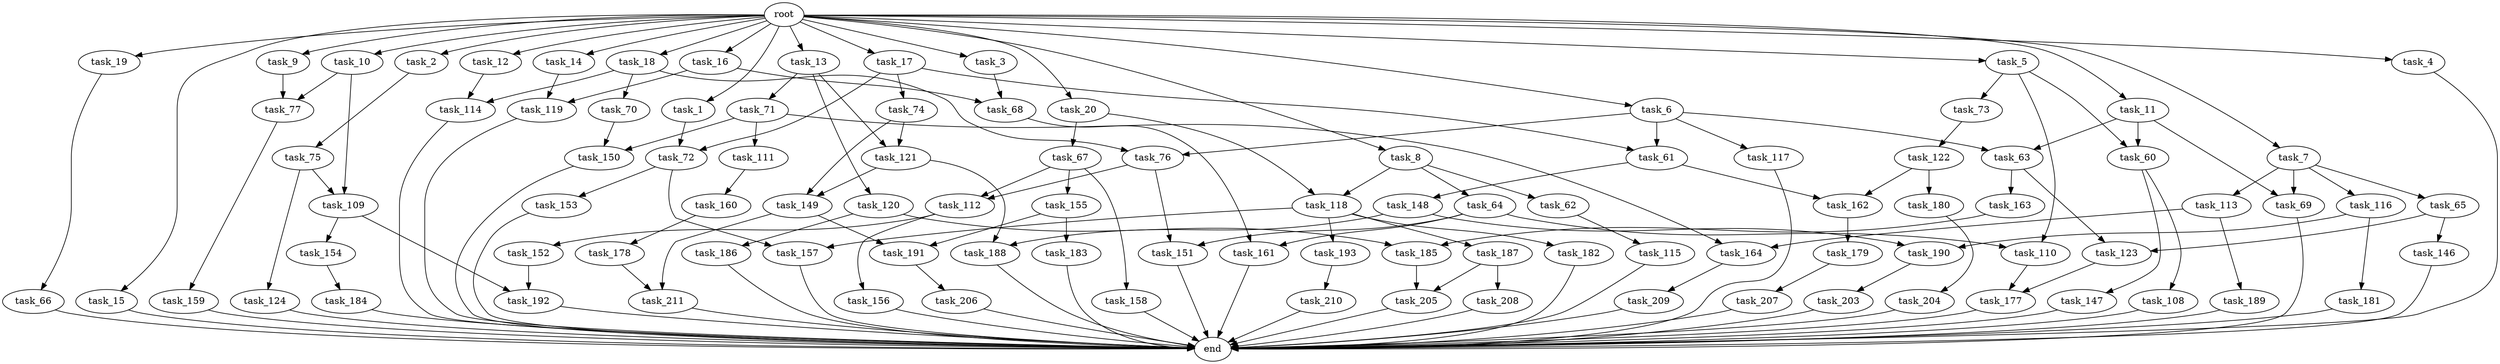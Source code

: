 digraph G {
  task_19 [size="10.240000"];
  task_177 [size="5841155522.560000"];
  task_156 [size="773094113.280000"];
  task_108 [size="5497558138.880000"];
  task_191 [size="2147483648.000000"];
  task_207 [size="343597383.680000"];
  task_15 [size="10.240000"];
  task_3 [size="10.240000"];
  task_185 [size="5239860101.120000"];
  task_18 [size="10.240000"];
  task_154 [size="5497558138.880000"];
  task_73 [size="1374389534.720000"];
  task_209 [size="8589934592.000000"];
  task_210 [size="5497558138.880000"];
  task_179 [size="1374389534.720000"];
  task_16 [size="10.240000"];
  task_110 [size="3521873182.720000"];
  task_68 [size="10050223472.639999"];
  task_61 [size="3435973836.800000"];
  task_74 [size="343597383.680000"];
  task_158 [size="343597383.680000"];
  task_1 [size="10.240000"];
  task_114 [size="9964324126.719999"];
  task_160 [size="3092376453.120000"];
  task_11 [size="10.240000"];
  task_62 [size="3092376453.120000"];
  task_2 [size="10.240000"];
  task_10 [size="10.240000"];
  task_66 [size="1374389534.720000"];
  task_187 [size="5497558138.880000"];
  task_64 [size="3092376453.120000"];
  task_109 [size="7730941132.800000"];
  task_211 [size="2147483648.000000"];
  task_122 [size="343597383.680000"];
  task_184 [size="8589934592.000000"];
  task_151 [size="9105330667.520000"];
  task_178 [size="5497558138.880000"];
  task_72 [size="4552665333.760000"];
  task_17 [size="10.240000"];
  task_147 [size="5497558138.880000"];
  task_155 [size="343597383.680000"];
  task_67 [size="6957847019.520000"];
  task_150 [size="9105330667.520000"];
  task_203 [size="1374389534.720000"];
  task_157 [size="14087492730.880001"];
  task_12 [size="10.240000"];
  task_77 [size="1116691496.960000"];
  task_146 [size="5497558138.880000"];
  task_159 [size="4209067950.080000"];
  task_70 [size="8589934592.000000"];
  task_149 [size="10050223472.639999"];
  end [size="0.000000"];
  task_9 [size="10.240000"];
  task_190 [size="2920577761.280000"];
  task_148 [size="5497558138.880000"];
  task_186 [size="3092376453.120000"];
  task_183 [size="773094113.280000"];
  task_163 [size="8589934592.000000"];
  task_192 [size="6871947673.600000"];
  task_69 [size="6356551598.080000"];
  task_118 [size="10050223472.639999"];
  task_65 [size="4209067950.080000"];
  task_116 [size="4209067950.080000"];
  task_20 [size="10.240000"];
  task_206 [size="3092376453.120000"];
  task_13 [size="10.240000"];
  task_193 [size="5497558138.880000"];
  task_121 [size="10050223472.639999"];
  task_152 [size="773094113.280000"];
  task_123 [size="14087492730.880001"];
  task_182 [size="5497558138.880000"];
  task_180 [size="773094113.280000"];
  task_5 [size="10.240000"];
  task_189 [size="5497558138.880000"];
  task_76 [size="11682311045.120001"];
  task_115 [size="3092376453.120000"];
  task_8 [size="10.240000"];
  task_188 [size="9105330667.520000"];
  task_14 [size="10.240000"];
  task_4 [size="10.240000"];
  task_119 [size="3865470566.400000"];
  task_161 [size="2920577761.280000"];
  task_113 [size="4209067950.080000"];
  task_164 [size="12455405158.400000"];
  task_112 [size="7301444403.200000"];
  task_153 [size="8589934592.000000"];
  root [size="0.000000"];
  task_120 [size="6957847019.520000"];
  task_181 [size="773094113.280000"];
  task_60 [size="3521873182.720000"];
  task_6 [size="10.240000"];
  task_208 [size="5497558138.880000"];
  task_124 [size="6957847019.520000"];
  task_117 [size="3092376453.120000"];
  task_162 [size="6270652252.160000"];
  task_205 [size="7645041786.880000"];
  task_111 [size="6957847019.520000"];
  task_204 [size="3092376453.120000"];
  task_63 [size="5239860101.120000"];
  task_7 [size="10.240000"];
  task_71 [size="6957847019.520000"];
  task_75 [size="343597383.680000"];

  task_19 -> task_66 [size="134217728.000000"];
  task_177 -> end [size="1.000000"];
  task_156 -> end [size="1.000000"];
  task_108 -> end [size="1.000000"];
  task_191 -> task_206 [size="301989888.000000"];
  task_207 -> end [size="1.000000"];
  task_15 -> end [size="1.000000"];
  task_3 -> task_68 [size="679477248.000000"];
  task_185 -> task_205 [size="209715200.000000"];
  task_18 -> task_70 [size="838860800.000000"];
  task_18 -> task_76 [size="838860800.000000"];
  task_18 -> task_114 [size="838860800.000000"];
  task_154 -> task_184 [size="838860800.000000"];
  task_73 -> task_122 [size="33554432.000000"];
  task_209 -> end [size="1.000000"];
  task_210 -> end [size="1.000000"];
  task_179 -> task_207 [size="33554432.000000"];
  task_16 -> task_119 [size="301989888.000000"];
  task_16 -> task_68 [size="301989888.000000"];
  task_110 -> task_177 [size="33554432.000000"];
  task_68 -> task_161 [size="75497472.000000"];
  task_61 -> task_162 [size="536870912.000000"];
  task_61 -> task_148 [size="536870912.000000"];
  task_74 -> task_121 [size="301989888.000000"];
  task_74 -> task_149 [size="301989888.000000"];
  task_158 -> end [size="1.000000"];
  task_1 -> task_72 [size="411041792.000000"];
  task_114 -> end [size="1.000000"];
  task_160 -> task_178 [size="536870912.000000"];
  task_11 -> task_69 [size="209715200.000000"];
  task_11 -> task_63 [size="209715200.000000"];
  task_11 -> task_60 [size="209715200.000000"];
  task_62 -> task_115 [size="301989888.000000"];
  task_2 -> task_75 [size="33554432.000000"];
  task_10 -> task_77 [size="75497472.000000"];
  task_10 -> task_109 [size="75497472.000000"];
  task_66 -> end [size="1.000000"];
  task_187 -> task_208 [size="536870912.000000"];
  task_187 -> task_205 [size="536870912.000000"];
  task_64 -> task_161 [size="209715200.000000"];
  task_64 -> task_151 [size="209715200.000000"];
  task_64 -> task_110 [size="209715200.000000"];
  task_109 -> task_154 [size="536870912.000000"];
  task_109 -> task_192 [size="536870912.000000"];
  task_211 -> end [size="1.000000"];
  task_122 -> task_162 [size="75497472.000000"];
  task_122 -> task_180 [size="75497472.000000"];
  task_184 -> end [size="1.000000"];
  task_151 -> end [size="1.000000"];
  task_178 -> task_211 [size="75497472.000000"];
  task_72 -> task_153 [size="838860800.000000"];
  task_72 -> task_157 [size="838860800.000000"];
  task_17 -> task_61 [size="33554432.000000"];
  task_17 -> task_72 [size="33554432.000000"];
  task_17 -> task_74 [size="33554432.000000"];
  task_147 -> end [size="1.000000"];
  task_155 -> task_183 [size="75497472.000000"];
  task_155 -> task_191 [size="75497472.000000"];
  task_67 -> task_155 [size="33554432.000000"];
  task_67 -> task_158 [size="33554432.000000"];
  task_67 -> task_112 [size="33554432.000000"];
  task_150 -> end [size="1.000000"];
  task_203 -> end [size="1.000000"];
  task_157 -> end [size="1.000000"];
  task_12 -> task_114 [size="134217728.000000"];
  task_77 -> task_159 [size="411041792.000000"];
  task_146 -> end [size="1.000000"];
  task_159 -> end [size="1.000000"];
  task_70 -> task_150 [size="209715200.000000"];
  task_149 -> task_211 [size="134217728.000000"];
  task_149 -> task_191 [size="134217728.000000"];
  task_9 -> task_77 [size="33554432.000000"];
  task_190 -> task_203 [size="134217728.000000"];
  task_148 -> task_190 [size="209715200.000000"];
  task_148 -> task_188 [size="209715200.000000"];
  task_186 -> end [size="1.000000"];
  task_183 -> end [size="1.000000"];
  task_163 -> task_185 [size="209715200.000000"];
  task_192 -> end [size="1.000000"];
  task_69 -> end [size="1.000000"];
  task_118 -> task_193 [size="536870912.000000"];
  task_118 -> task_157 [size="536870912.000000"];
  task_118 -> task_187 [size="536870912.000000"];
  task_118 -> task_182 [size="536870912.000000"];
  task_65 -> task_146 [size="536870912.000000"];
  task_65 -> task_123 [size="536870912.000000"];
  task_116 -> task_190 [size="75497472.000000"];
  task_116 -> task_181 [size="75497472.000000"];
  task_20 -> task_118 [size="679477248.000000"];
  task_20 -> task_67 [size="679477248.000000"];
  task_206 -> end [size="1.000000"];
  task_13 -> task_120 [size="679477248.000000"];
  task_13 -> task_121 [size="679477248.000000"];
  task_13 -> task_71 [size="679477248.000000"];
  task_193 -> task_210 [size="536870912.000000"];
  task_121 -> task_188 [size="679477248.000000"];
  task_121 -> task_149 [size="679477248.000000"];
  task_152 -> task_192 [size="134217728.000000"];
  task_123 -> task_177 [size="536870912.000000"];
  task_182 -> end [size="1.000000"];
  task_180 -> task_204 [size="301989888.000000"];
  task_5 -> task_73 [size="134217728.000000"];
  task_5 -> task_60 [size="134217728.000000"];
  task_5 -> task_110 [size="134217728.000000"];
  task_189 -> end [size="1.000000"];
  task_76 -> task_151 [size="679477248.000000"];
  task_76 -> task_112 [size="679477248.000000"];
  task_115 -> end [size="1.000000"];
  task_8 -> task_62 [size="301989888.000000"];
  task_8 -> task_118 [size="301989888.000000"];
  task_8 -> task_64 [size="301989888.000000"];
  task_188 -> end [size="1.000000"];
  task_14 -> task_119 [size="75497472.000000"];
  task_4 -> end [size="1.000000"];
  task_119 -> end [size="1.000000"];
  task_161 -> end [size="1.000000"];
  task_113 -> task_189 [size="536870912.000000"];
  task_113 -> task_164 [size="536870912.000000"];
  task_164 -> task_209 [size="838860800.000000"];
  task_112 -> task_156 [size="75497472.000000"];
  task_112 -> task_152 [size="75497472.000000"];
  task_153 -> end [size="1.000000"];
  root -> task_8 [size="1.000000"];
  root -> task_20 [size="1.000000"];
  root -> task_9 [size="1.000000"];
  root -> task_16 [size="1.000000"];
  root -> task_14 [size="1.000000"];
  root -> task_6 [size="1.000000"];
  root -> task_4 [size="1.000000"];
  root -> task_5 [size="1.000000"];
  root -> task_1 [size="1.000000"];
  root -> task_10 [size="1.000000"];
  root -> task_13 [size="1.000000"];
  root -> task_15 [size="1.000000"];
  root -> task_19 [size="1.000000"];
  root -> task_3 [size="1.000000"];
  root -> task_12 [size="1.000000"];
  root -> task_11 [size="1.000000"];
  root -> task_2 [size="1.000000"];
  root -> task_18 [size="1.000000"];
  root -> task_7 [size="1.000000"];
  root -> task_17 [size="1.000000"];
  task_120 -> task_186 [size="301989888.000000"];
  task_120 -> task_185 [size="301989888.000000"];
  task_181 -> end [size="1.000000"];
  task_60 -> task_108 [size="536870912.000000"];
  task_60 -> task_147 [size="536870912.000000"];
  task_6 -> task_61 [size="301989888.000000"];
  task_6 -> task_63 [size="301989888.000000"];
  task_6 -> task_76 [size="301989888.000000"];
  task_6 -> task_117 [size="301989888.000000"];
  task_208 -> end [size="1.000000"];
  task_124 -> end [size="1.000000"];
  task_117 -> end [size="1.000000"];
  task_162 -> task_179 [size="134217728.000000"];
  task_205 -> end [size="1.000000"];
  task_111 -> task_160 [size="301989888.000000"];
  task_204 -> end [size="1.000000"];
  task_63 -> task_163 [size="838860800.000000"];
  task_63 -> task_123 [size="838860800.000000"];
  task_7 -> task_116 [size="411041792.000000"];
  task_7 -> task_65 [size="411041792.000000"];
  task_7 -> task_113 [size="411041792.000000"];
  task_7 -> task_69 [size="411041792.000000"];
  task_71 -> task_111 [size="679477248.000000"];
  task_71 -> task_164 [size="679477248.000000"];
  task_71 -> task_150 [size="679477248.000000"];
  task_75 -> task_124 [size="679477248.000000"];
  task_75 -> task_109 [size="679477248.000000"];
}
